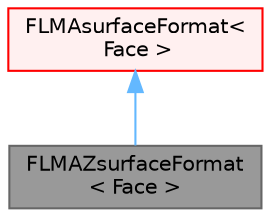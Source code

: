 digraph "FLMAZsurfaceFormat&lt; Face &gt;"
{
 // LATEX_PDF_SIZE
  bgcolor="transparent";
  edge [fontname=Helvetica,fontsize=10,labelfontname=Helvetica,labelfontsize=10];
  node [fontname=Helvetica,fontsize=10,shape=box,height=0.2,width=0.4];
  Node1 [id="Node000001",label="FLMAZsurfaceFormat\l\< Face \>",height=0.2,width=0.4,color="gray40", fillcolor="grey60", style="filled", fontcolor="black",tooltip=" "];
  Node2 -> Node1 [id="edge1_Node000001_Node000002",dir="back",color="steelblue1",style="solid",tooltip=" "];
  Node2 [id="Node000002",label="FLMAsurfaceFormat\<\l Face \>",height=0.2,width=0.4,color="red", fillcolor="#FFF0F0", style="filled",URL="$classFoam_1_1fileFormats_1_1FLMAsurfaceFormat.html",tooltip="Provide a means of writing AVL/FIRE FLMA format."];
}
